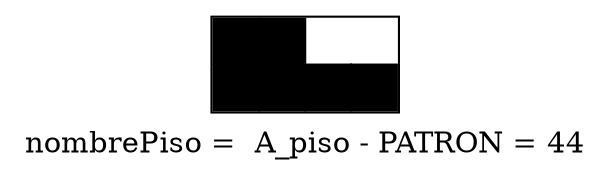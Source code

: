  digraph G { 

        node [shape=plaintext]; 

        edge [style=invis]; 


        label = "nombrePiso =  A_piso - PATRON = 44"
        


        piso [
 label=<<TABLE border = "1" cellspacing="0" cellpadding="10">
                 <tr><td bgcolor="black"></td><td bgcolor="black"></td>         </tr>
         <tr><td bgcolor="black"></td><td bgcolor="black"></td><td bgcolor="black"></td><td bgcolor="black"></td>         </tr>
</TABLE>>
 shape=none
 ];}
